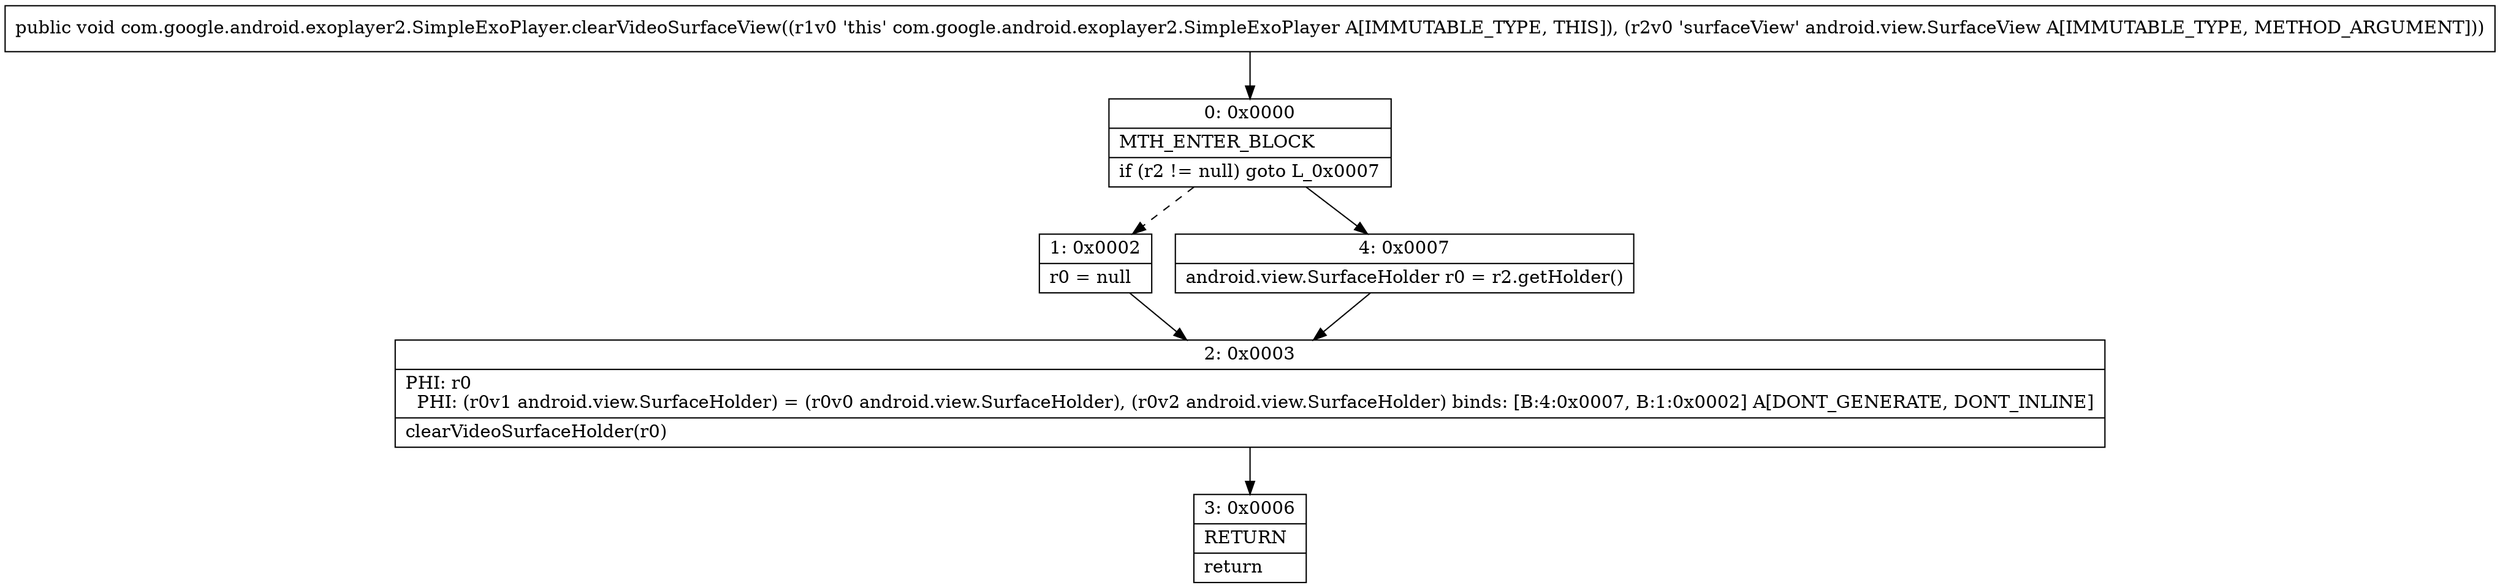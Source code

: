 digraph "CFG forcom.google.android.exoplayer2.SimpleExoPlayer.clearVideoSurfaceView(Landroid\/view\/SurfaceView;)V" {
Node_0 [shape=record,label="{0\:\ 0x0000|MTH_ENTER_BLOCK\l|if (r2 != null) goto L_0x0007\l}"];
Node_1 [shape=record,label="{1\:\ 0x0002|r0 = null\l}"];
Node_2 [shape=record,label="{2\:\ 0x0003|PHI: r0 \l  PHI: (r0v1 android.view.SurfaceHolder) = (r0v0 android.view.SurfaceHolder), (r0v2 android.view.SurfaceHolder) binds: [B:4:0x0007, B:1:0x0002] A[DONT_GENERATE, DONT_INLINE]\l|clearVideoSurfaceHolder(r0)\l}"];
Node_3 [shape=record,label="{3\:\ 0x0006|RETURN\l|return\l}"];
Node_4 [shape=record,label="{4\:\ 0x0007|android.view.SurfaceHolder r0 = r2.getHolder()\l}"];
MethodNode[shape=record,label="{public void com.google.android.exoplayer2.SimpleExoPlayer.clearVideoSurfaceView((r1v0 'this' com.google.android.exoplayer2.SimpleExoPlayer A[IMMUTABLE_TYPE, THIS]), (r2v0 'surfaceView' android.view.SurfaceView A[IMMUTABLE_TYPE, METHOD_ARGUMENT])) }"];
MethodNode -> Node_0;
Node_0 -> Node_1[style=dashed];
Node_0 -> Node_4;
Node_1 -> Node_2;
Node_2 -> Node_3;
Node_4 -> Node_2;
}

